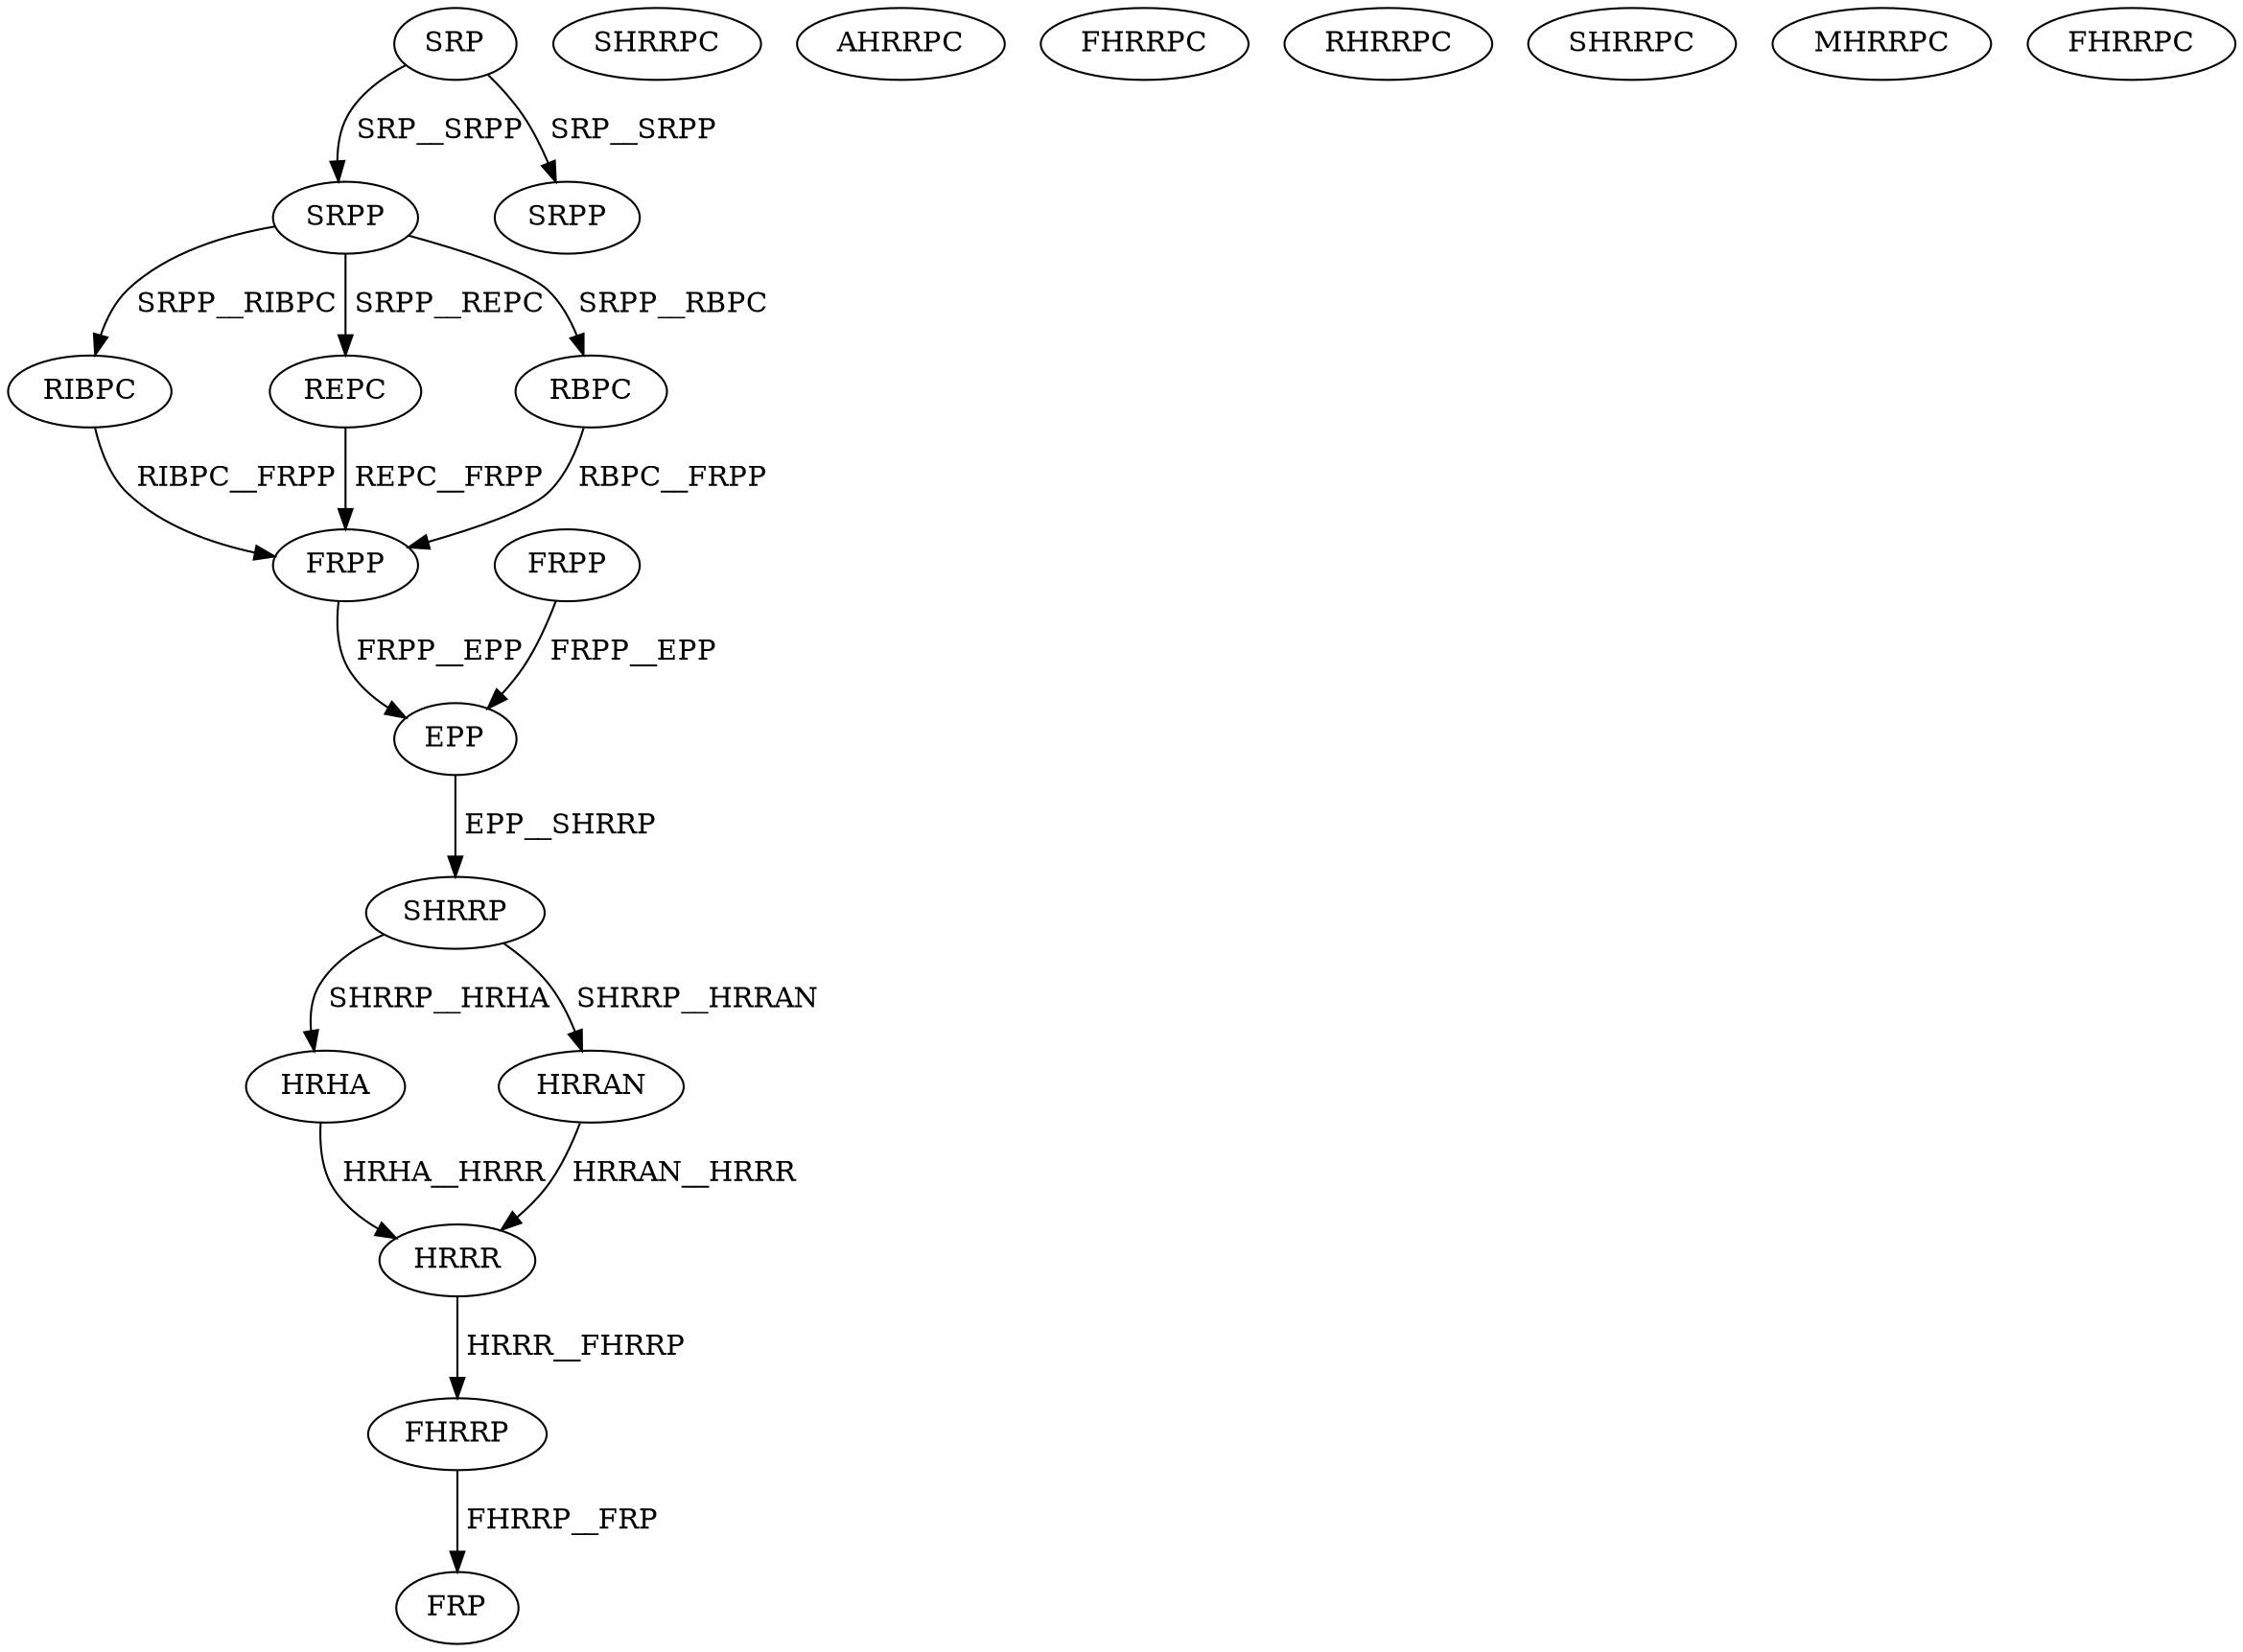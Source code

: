 digraph G { 
1 [label="SRP",color=black,fontcolor=black];
2 [label="SRPP",color=black,fontcolor=black];
3 [label="FRPP",color=black,fontcolor=black];
4 [label="RIBPC",color=black,fontcolor=black];
5 [label="REPC",color=black,fontcolor=black];
6 [label="RBPC",color=black,fontcolor=black];
7 [label="FRPP",color=black,fontcolor=black];
8 [label="SRPP",color=black,fontcolor=black];
9 [label="EPP",color=black,fontcolor=black];
10 [label="SHRRP",color=black,fontcolor=black];
11 [label="HRHA",color=black,fontcolor=black];
12 [label="HRRAN",color=black,fontcolor=black];
13 [label="SHRRPC",color=black,fontcolor=black];
14 [label="AHRRPC",color=black,fontcolor=black];
15 [label="FHRRPC",color=black,fontcolor=black];
16 [label="RHRRPC",color=black,fontcolor=black];
17 [label="SHRRPC",color=black,fontcolor=black];
18 [label="MHRRPC",color=black,fontcolor=black];
19 [label="FHRRPC",color=black,fontcolor=black];
20 [label="HRRR",color=black,fontcolor=black];
21 [label="FHRRP",color=black,fontcolor=black];
22 [label="FRP",color=black,fontcolor=black];
1->2[label=" SRP__SRPP",color=black,fontcolor=black];
1->8[label=" SRP__SRPP",color=black,fontcolor=black];
2->4[label=" SRPP__RIBPC",color=black,fontcolor=black];
2->5[label=" SRPP__REPC",color=black,fontcolor=black];
2->6[label=" SRPP__RBPC",color=black,fontcolor=black];
3->9[label=" FRPP__EPP",color=black,fontcolor=black];
4->7[label=" RIBPC__FRPP",color=black,fontcolor=black];
5->7[label=" REPC__FRPP",color=black,fontcolor=black];
6->7[label=" RBPC__FRPP",color=black,fontcolor=black];
7->9[label=" FRPP__EPP",color=black,fontcolor=black];
9->10[label=" EPP__SHRRP",color=black,fontcolor=black];
10->11[label=" SHRRP__HRHA",color=black,fontcolor=black];
10->12[label=" SHRRP__HRRAN",color=black,fontcolor=black];
11->20[label=" HRHA__HRRR",color=black,fontcolor=black];
12->20[label=" HRRAN__HRRR",color=black,fontcolor=black];
20->21[label=" HRRR__FHRRP",color=black,fontcolor=black];
21->22[label=" FHRRP__FRP",color=black,fontcolor=black];
}
